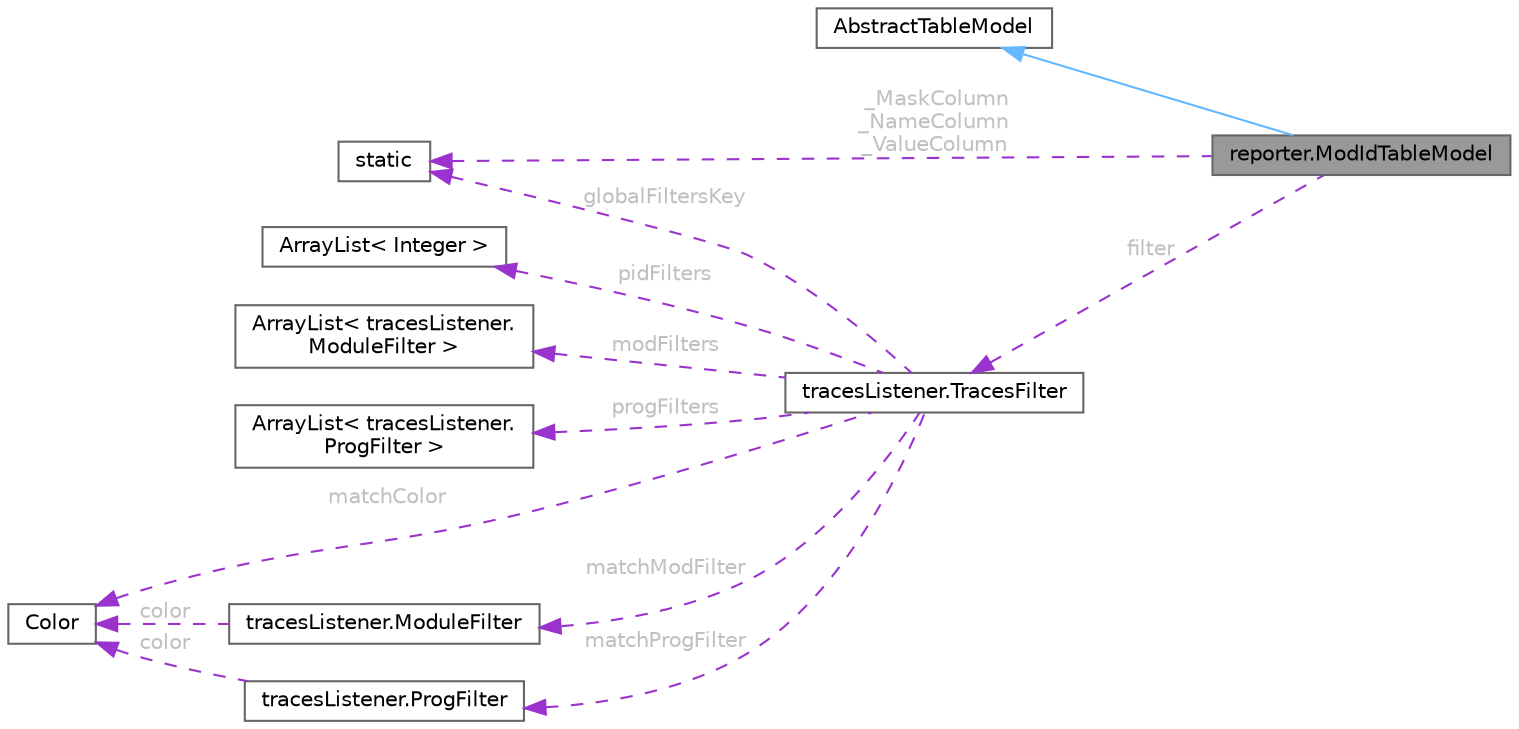 digraph "reporter.ModIdTableModel"
{
 // LATEX_PDF_SIZE
  bgcolor="transparent";
  edge [fontname=Helvetica,fontsize=10,labelfontname=Helvetica,labelfontsize=10];
  node [fontname=Helvetica,fontsize=10,shape=box,height=0.2,width=0.4];
  rankdir="LR";
  Node1 [id="Node000001",label="reporter.ModIdTableModel",height=0.2,width=0.4,color="gray40", fillcolor="grey60", style="filled", fontcolor="black",tooltip=" "];
  Node2 -> Node1 [id="edge1_Node000001_Node000002",dir="back",color="steelblue1",style="solid",tooltip=" "];
  Node2 [id="Node000002",label="AbstractTableModel",height=0.2,width=0.4,color="gray40", fillcolor="white", style="filled",tooltip=" "];
  Node3 -> Node1 [id="edge2_Node000001_Node000003",dir="back",color="darkorchid3",style="dashed",tooltip=" ",label=" _MaskColumn\n_NameColumn\n_ValueColumn",fontcolor="grey" ];
  Node3 [id="Node000003",label="static",height=0.2,width=0.4,color="gray40", fillcolor="white", style="filled",tooltip=" "];
  Node4 -> Node1 [id="edge3_Node000001_Node000004",dir="back",color="darkorchid3",style="dashed",tooltip=" ",label=" filter",fontcolor="grey" ];
  Node4 [id="Node000004",label="tracesListener.TracesFilter",height=0.2,width=0.4,color="gray40", fillcolor="white", style="filled",URL="$classtraces_listener_1_1_traces_filter.html",tooltip=" "];
  Node3 -> Node4 [id="edge4_Node000004_Node000003",dir="back",color="darkorchid3",style="dashed",tooltip=" ",label=" globalFiltersKey",fontcolor="grey" ];
  Node5 -> Node4 [id="edge5_Node000004_Node000005",dir="back",color="darkorchid3",style="dashed",tooltip=" ",label=" pidFilters",fontcolor="grey" ];
  Node5 [id="Node000005",label="ArrayList\< Integer \>",height=0.2,width=0.4,color="gray40", fillcolor="white", style="filled",tooltip=" "];
  Node6 -> Node4 [id="edge6_Node000004_Node000006",dir="back",color="darkorchid3",style="dashed",tooltip=" ",label=" modFilters",fontcolor="grey" ];
  Node6 [id="Node000006",label="ArrayList\< tracesListener.\lModuleFilter \>",height=0.2,width=0.4,color="gray40", fillcolor="white", style="filled",tooltip=" "];
  Node7 -> Node4 [id="edge7_Node000004_Node000007",dir="back",color="darkorchid3",style="dashed",tooltip=" ",label=" progFilters",fontcolor="grey" ];
  Node7 [id="Node000007",label="ArrayList\< tracesListener.\lProgFilter \>",height=0.2,width=0.4,color="gray40", fillcolor="white", style="filled",tooltip=" "];
  Node8 -> Node4 [id="edge8_Node000004_Node000008",dir="back",color="darkorchid3",style="dashed",tooltip=" ",label=" matchModFilter",fontcolor="grey" ];
  Node8 [id="Node000008",label="tracesListener.ModuleFilter",height=0.2,width=0.4,color="gray40", fillcolor="white", style="filled",URL="$classtraces_listener_1_1_module_filter.html",tooltip=" "];
  Node9 -> Node8 [id="edge9_Node000008_Node000009",dir="back",color="darkorchid3",style="dashed",tooltip=" ",label=" color",fontcolor="grey" ];
  Node9 [id="Node000009",label="Color",height=0.2,width=0.4,color="gray40", fillcolor="white", style="filled",tooltip=" "];
  Node10 -> Node4 [id="edge10_Node000004_Node000010",dir="back",color="darkorchid3",style="dashed",tooltip=" ",label=" matchProgFilter",fontcolor="grey" ];
  Node10 [id="Node000010",label="tracesListener.ProgFilter",height=0.2,width=0.4,color="gray40", fillcolor="white", style="filled",URL="$classtraces_listener_1_1_prog_filter.html",tooltip=" "];
  Node9 -> Node10 [id="edge11_Node000010_Node000009",dir="back",color="darkorchid3",style="dashed",tooltip=" ",label=" color",fontcolor="grey" ];
  Node9 -> Node4 [id="edge12_Node000004_Node000009",dir="back",color="darkorchid3",style="dashed",tooltip=" ",label=" matchColor",fontcolor="grey" ];
}
